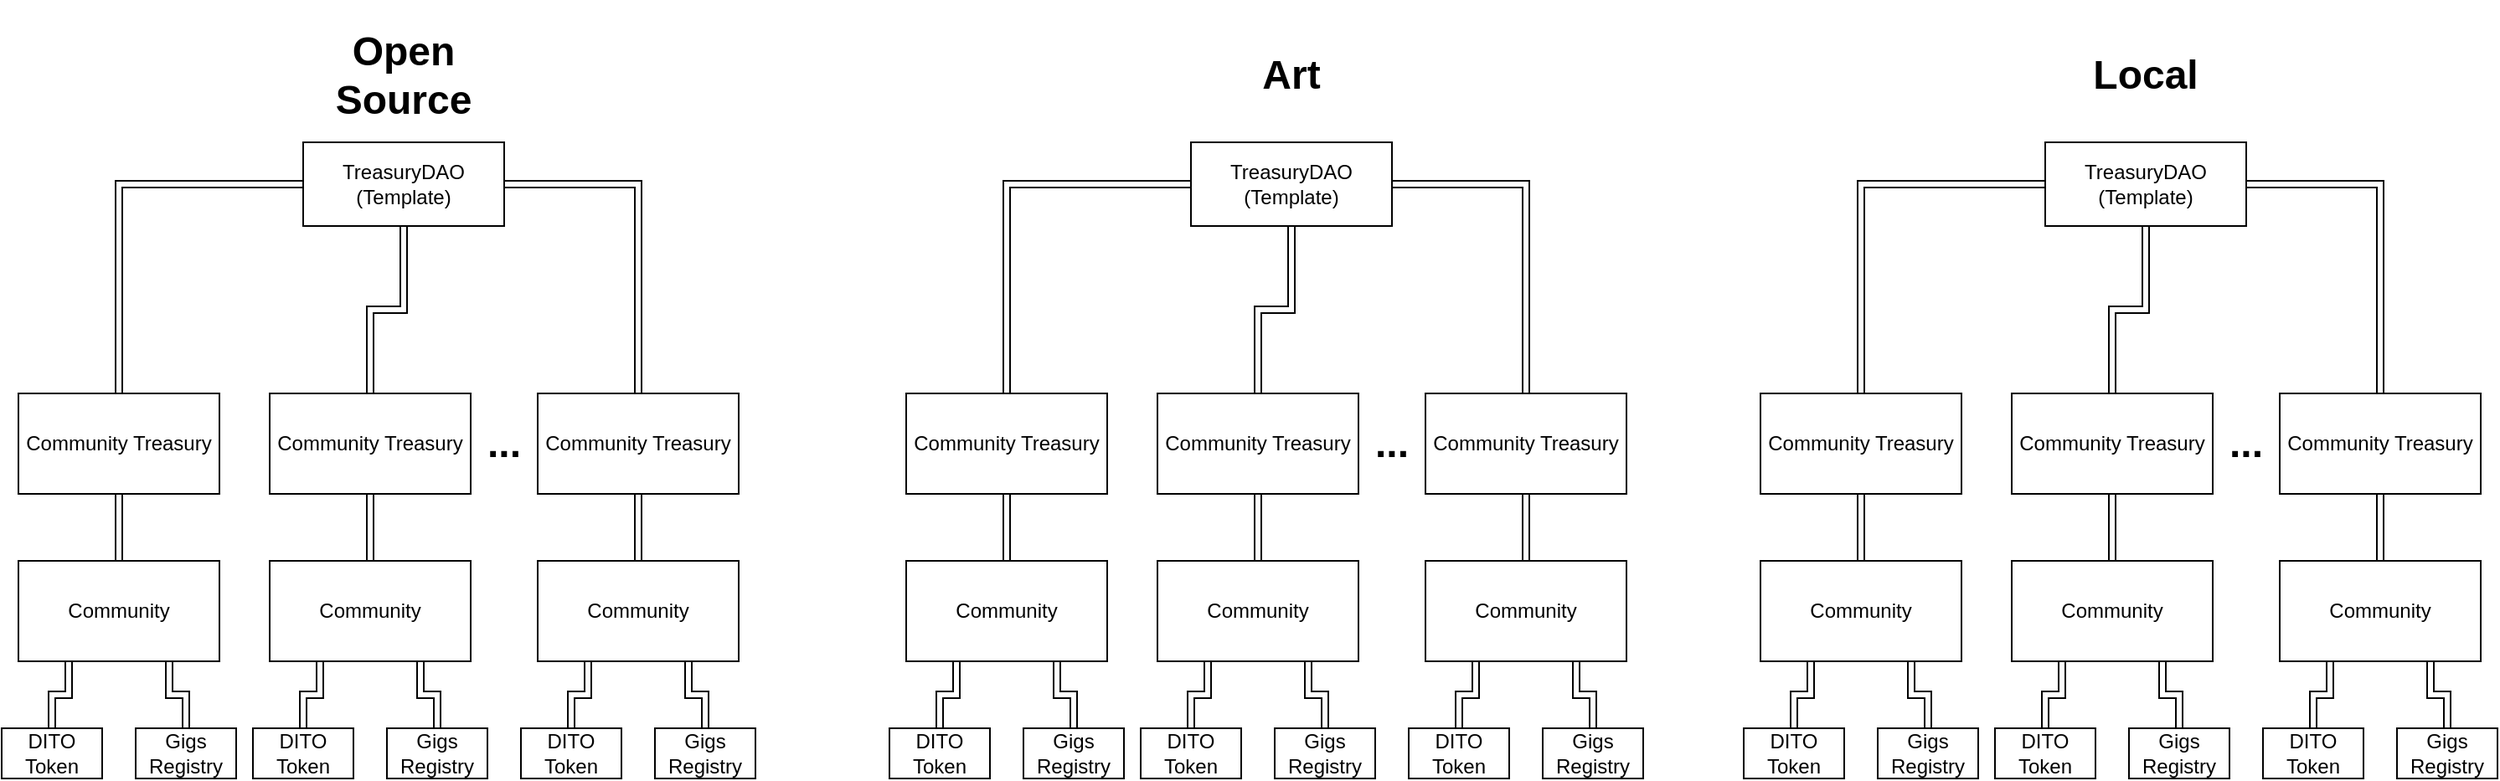 <mxfile version="13.10.0" type="embed">
    <diagram id="yjjw7zXpuJ7i6qgo_4XB" name="Page-1">
        <mxGraphModel dx="746" dy="566" grid="1" gridSize="10" guides="1" tooltips="1" connect="1" arrows="1" fold="1" page="1" pageScale="1" pageWidth="850" pageHeight="1100" math="0" shadow="0">
            <root>
                <mxCell id="0"/>
                <mxCell id="1" parent="0"/>
                <mxCell id="16" style="edgeStyle=orthogonalEdgeStyle;rounded=0;orthogonalLoop=1;jettySize=auto;html=1;shape=link;" edge="1" parent="1" source="2" target="3">
                    <mxGeometry relative="1" as="geometry"/>
                </mxCell>
                <mxCell id="17" style="edgeStyle=orthogonalEdgeStyle;rounded=0;orthogonalLoop=1;jettySize=auto;html=1;exitX=0.5;exitY=1;exitDx=0;exitDy=0;shape=link;" edge="1" parent="1" source="2" target="4">
                    <mxGeometry relative="1" as="geometry"/>
                </mxCell>
                <mxCell id="18" style="rounded=0;orthogonalLoop=1;jettySize=auto;html=1;exitX=1;exitY=0.5;exitDx=0;exitDy=0;edgeStyle=orthogonalEdgeStyle;shape=link;" edge="1" parent="1" source="2" target="5">
                    <mxGeometry relative="1" as="geometry"/>
                </mxCell>
                <mxCell id="2" value="TreasuryDAO&lt;br&gt;(Template)" style="rounded=0;whiteSpace=wrap;html=1;" vertex="1" parent="1">
                    <mxGeometry x="200" y="100" width="120" height="50" as="geometry"/>
                </mxCell>
                <mxCell id="24" style="edgeStyle=orthogonalEdgeStyle;shape=link;rounded=0;orthogonalLoop=1;jettySize=auto;html=1;exitX=0.5;exitY=1;exitDx=0;exitDy=0;" edge="1" parent="1" source="3" target="19">
                    <mxGeometry relative="1" as="geometry"/>
                </mxCell>
                <mxCell id="3" value="Community Treasury" style="rounded=0;whiteSpace=wrap;html=1;" vertex="1" parent="1">
                    <mxGeometry x="30" y="250" width="120" height="60" as="geometry"/>
                </mxCell>
                <mxCell id="23" style="edgeStyle=orthogonalEdgeStyle;shape=link;rounded=0;orthogonalLoop=1;jettySize=auto;html=1;exitX=0.5;exitY=1;exitDx=0;exitDy=0;entryX=0.5;entryY=0;entryDx=0;entryDy=0;" edge="1" parent="1" source="4" target="20">
                    <mxGeometry relative="1" as="geometry"/>
                </mxCell>
                <mxCell id="4" value="Community Treasury" style="rounded=0;whiteSpace=wrap;html=1;" vertex="1" parent="1">
                    <mxGeometry x="180" y="250" width="120" height="60" as="geometry"/>
                </mxCell>
                <mxCell id="22" style="edgeStyle=orthogonalEdgeStyle;shape=link;rounded=0;orthogonalLoop=1;jettySize=auto;html=1;exitX=0.5;exitY=1;exitDx=0;exitDy=0;entryX=0.5;entryY=0;entryDx=0;entryDy=0;" edge="1" parent="1" source="5" target="21">
                    <mxGeometry relative="1" as="geometry"/>
                </mxCell>
                <mxCell id="5" value="Community Treasury" style="rounded=0;whiteSpace=wrap;html=1;" vertex="1" parent="1">
                    <mxGeometry x="340" y="250" width="120" height="60" as="geometry"/>
                </mxCell>
                <mxCell id="14" value="&lt;h1&gt;...&lt;/h1&gt;" style="text;html=1;strokeColor=none;fillColor=none;align=center;verticalAlign=middle;whiteSpace=wrap;rounded=0;" vertex="1" parent="1">
                    <mxGeometry x="300" y="270" width="40" height="20" as="geometry"/>
                </mxCell>
                <mxCell id="27" style="edgeStyle=orthogonalEdgeStyle;shape=link;rounded=0;orthogonalLoop=1;jettySize=auto;html=1;exitX=0.25;exitY=1;exitDx=0;exitDy=0;entryX=0.5;entryY=0;entryDx=0;entryDy=0;" edge="1" parent="1" source="19" target="25">
                    <mxGeometry relative="1" as="geometry"/>
                </mxCell>
                <mxCell id="28" style="edgeStyle=orthogonalEdgeStyle;shape=link;rounded=0;orthogonalLoop=1;jettySize=auto;html=1;exitX=0.75;exitY=1;exitDx=0;exitDy=0;entryX=0.5;entryY=0;entryDx=0;entryDy=0;" edge="1" parent="1" source="19" target="26">
                    <mxGeometry relative="1" as="geometry"/>
                </mxCell>
                <mxCell id="19" value="Community" style="rounded=0;whiteSpace=wrap;html=1;" vertex="1" parent="1">
                    <mxGeometry x="30" y="350" width="120" height="60" as="geometry"/>
                </mxCell>
                <mxCell id="31" style="edgeStyle=orthogonalEdgeStyle;shape=link;rounded=0;orthogonalLoop=1;jettySize=auto;html=1;exitX=0.25;exitY=1;exitDx=0;exitDy=0;" edge="1" parent="1" source="20" target="29">
                    <mxGeometry relative="1" as="geometry"/>
                </mxCell>
                <mxCell id="32" style="edgeStyle=orthogonalEdgeStyle;shape=link;rounded=0;orthogonalLoop=1;jettySize=auto;html=1;exitX=0.75;exitY=1;exitDx=0;exitDy=0;entryX=0.5;entryY=0;entryDx=0;entryDy=0;" edge="1" parent="1" source="20" target="30">
                    <mxGeometry relative="1" as="geometry"/>
                </mxCell>
                <mxCell id="20" value="Community" style="rounded=0;whiteSpace=wrap;html=1;" vertex="1" parent="1">
                    <mxGeometry x="180" y="350" width="120" height="60" as="geometry"/>
                </mxCell>
                <mxCell id="35" style="edgeStyle=orthogonalEdgeStyle;shape=link;rounded=0;orthogonalLoop=1;jettySize=auto;html=1;exitX=0.25;exitY=1;exitDx=0;exitDy=0;" edge="1" parent="1" source="21" target="33">
                    <mxGeometry relative="1" as="geometry"/>
                </mxCell>
                <mxCell id="36" style="edgeStyle=orthogonalEdgeStyle;shape=link;rounded=0;orthogonalLoop=1;jettySize=auto;html=1;exitX=0.75;exitY=1;exitDx=0;exitDy=0;entryX=0.5;entryY=0;entryDx=0;entryDy=0;" edge="1" parent="1" source="21" target="34">
                    <mxGeometry relative="1" as="geometry"/>
                </mxCell>
                <mxCell id="21" value="Community" style="rounded=0;whiteSpace=wrap;html=1;" vertex="1" parent="1">
                    <mxGeometry x="340" y="350" width="120" height="60" as="geometry"/>
                </mxCell>
                <mxCell id="25" value="DITO Token" style="rounded=0;whiteSpace=wrap;html=1;" vertex="1" parent="1">
                    <mxGeometry x="20" y="450" width="60" height="30" as="geometry"/>
                </mxCell>
                <mxCell id="26" value="Gigs Registry" style="rounded=0;whiteSpace=wrap;html=1;" vertex="1" parent="1">
                    <mxGeometry x="100" y="450" width="60" height="30" as="geometry"/>
                </mxCell>
                <mxCell id="29" value="DITO Token" style="rounded=0;whiteSpace=wrap;html=1;" vertex="1" parent="1">
                    <mxGeometry x="170" y="450" width="60" height="30" as="geometry"/>
                </mxCell>
                <mxCell id="30" value="Gigs Registry" style="rounded=0;whiteSpace=wrap;html=1;" vertex="1" parent="1">
                    <mxGeometry x="250" y="450" width="60" height="30" as="geometry"/>
                </mxCell>
                <mxCell id="33" value="DITO Token" style="rounded=0;whiteSpace=wrap;html=1;" vertex="1" parent="1">
                    <mxGeometry x="330" y="450" width="60" height="30" as="geometry"/>
                </mxCell>
                <mxCell id="34" value="Gigs Registry" style="rounded=0;whiteSpace=wrap;html=1;" vertex="1" parent="1">
                    <mxGeometry x="410" y="450" width="60" height="30" as="geometry"/>
                </mxCell>
                <mxCell id="63" style="edgeStyle=orthogonalEdgeStyle;rounded=0;orthogonalLoop=1;jettySize=auto;html=1;shape=link;" edge="1" parent="1" source="66" target="68">
                    <mxGeometry relative="1" as="geometry"/>
                </mxCell>
                <mxCell id="64" style="edgeStyle=orthogonalEdgeStyle;rounded=0;orthogonalLoop=1;jettySize=auto;html=1;exitX=0.5;exitY=1;exitDx=0;exitDy=0;shape=link;" edge="1" parent="1" source="66" target="70">
                    <mxGeometry relative="1" as="geometry"/>
                </mxCell>
                <mxCell id="65" style="rounded=0;orthogonalLoop=1;jettySize=auto;html=1;exitX=1;exitY=0.5;exitDx=0;exitDy=0;edgeStyle=orthogonalEdgeStyle;shape=link;" edge="1" parent="1" source="66" target="72">
                    <mxGeometry relative="1" as="geometry"/>
                </mxCell>
                <mxCell id="66" value="TreasuryDAO&lt;br&gt;(Template)" style="rounded=0;whiteSpace=wrap;html=1;" vertex="1" parent="1">
                    <mxGeometry x="730" y="100" width="120" height="50" as="geometry"/>
                </mxCell>
                <mxCell id="67" style="edgeStyle=orthogonalEdgeStyle;shape=link;rounded=0;orthogonalLoop=1;jettySize=auto;html=1;exitX=0.5;exitY=1;exitDx=0;exitDy=0;" edge="1" parent="1" source="68" target="76">
                    <mxGeometry relative="1" as="geometry"/>
                </mxCell>
                <mxCell id="68" value="Community Treasury" style="rounded=0;whiteSpace=wrap;html=1;" vertex="1" parent="1">
                    <mxGeometry x="560" y="250" width="120" height="60" as="geometry"/>
                </mxCell>
                <mxCell id="69" style="edgeStyle=orthogonalEdgeStyle;shape=link;rounded=0;orthogonalLoop=1;jettySize=auto;html=1;exitX=0.5;exitY=1;exitDx=0;exitDy=0;entryX=0.5;entryY=0;entryDx=0;entryDy=0;" edge="1" parent="1" source="70" target="79">
                    <mxGeometry relative="1" as="geometry"/>
                </mxCell>
                <mxCell id="70" value="Community Treasury" style="rounded=0;whiteSpace=wrap;html=1;" vertex="1" parent="1">
                    <mxGeometry x="710" y="250" width="120" height="60" as="geometry"/>
                </mxCell>
                <mxCell id="71" style="edgeStyle=orthogonalEdgeStyle;shape=link;rounded=0;orthogonalLoop=1;jettySize=auto;html=1;exitX=0.5;exitY=1;exitDx=0;exitDy=0;entryX=0.5;entryY=0;entryDx=0;entryDy=0;" edge="1" parent="1" source="72" target="82">
                    <mxGeometry relative="1" as="geometry"/>
                </mxCell>
                <mxCell id="72" value="Community Treasury" style="rounded=0;whiteSpace=wrap;html=1;" vertex="1" parent="1">
                    <mxGeometry x="870" y="250" width="120" height="60" as="geometry"/>
                </mxCell>
                <mxCell id="73" value="&lt;h1&gt;...&lt;/h1&gt;" style="text;html=1;strokeColor=none;fillColor=none;align=center;verticalAlign=middle;whiteSpace=wrap;rounded=0;" vertex="1" parent="1">
                    <mxGeometry x="830" y="270" width="40" height="20" as="geometry"/>
                </mxCell>
                <mxCell id="74" style="edgeStyle=orthogonalEdgeStyle;shape=link;rounded=0;orthogonalLoop=1;jettySize=auto;html=1;exitX=0.25;exitY=1;exitDx=0;exitDy=0;entryX=0.5;entryY=0;entryDx=0;entryDy=0;" edge="1" parent="1" source="76" target="83">
                    <mxGeometry relative="1" as="geometry"/>
                </mxCell>
                <mxCell id="75" style="edgeStyle=orthogonalEdgeStyle;shape=link;rounded=0;orthogonalLoop=1;jettySize=auto;html=1;exitX=0.75;exitY=1;exitDx=0;exitDy=0;entryX=0.5;entryY=0;entryDx=0;entryDy=0;" edge="1" parent="1" source="76" target="84">
                    <mxGeometry relative="1" as="geometry"/>
                </mxCell>
                <mxCell id="76" value="Community" style="rounded=0;whiteSpace=wrap;html=1;" vertex="1" parent="1">
                    <mxGeometry x="560" y="350" width="120" height="60" as="geometry"/>
                </mxCell>
                <mxCell id="77" style="edgeStyle=orthogonalEdgeStyle;shape=link;rounded=0;orthogonalLoop=1;jettySize=auto;html=1;exitX=0.25;exitY=1;exitDx=0;exitDy=0;" edge="1" parent="1" source="79" target="85">
                    <mxGeometry relative="1" as="geometry"/>
                </mxCell>
                <mxCell id="78" style="edgeStyle=orthogonalEdgeStyle;shape=link;rounded=0;orthogonalLoop=1;jettySize=auto;html=1;exitX=0.75;exitY=1;exitDx=0;exitDy=0;entryX=0.5;entryY=0;entryDx=0;entryDy=0;" edge="1" parent="1" source="79" target="86">
                    <mxGeometry relative="1" as="geometry"/>
                </mxCell>
                <mxCell id="79" value="Community" style="rounded=0;whiteSpace=wrap;html=1;" vertex="1" parent="1">
                    <mxGeometry x="710" y="350" width="120" height="60" as="geometry"/>
                </mxCell>
                <mxCell id="80" style="edgeStyle=orthogonalEdgeStyle;shape=link;rounded=0;orthogonalLoop=1;jettySize=auto;html=1;exitX=0.25;exitY=1;exitDx=0;exitDy=0;" edge="1" parent="1" source="82" target="87">
                    <mxGeometry relative="1" as="geometry"/>
                </mxCell>
                <mxCell id="81" style="edgeStyle=orthogonalEdgeStyle;shape=link;rounded=0;orthogonalLoop=1;jettySize=auto;html=1;exitX=0.75;exitY=1;exitDx=0;exitDy=0;entryX=0.5;entryY=0;entryDx=0;entryDy=0;" edge="1" parent="1" source="82" target="88">
                    <mxGeometry relative="1" as="geometry"/>
                </mxCell>
                <mxCell id="82" value="Community" style="rounded=0;whiteSpace=wrap;html=1;" vertex="1" parent="1">
                    <mxGeometry x="870" y="350" width="120" height="60" as="geometry"/>
                </mxCell>
                <mxCell id="83" value="DITO Token" style="rounded=0;whiteSpace=wrap;html=1;" vertex="1" parent="1">
                    <mxGeometry x="550" y="450" width="60" height="30" as="geometry"/>
                </mxCell>
                <mxCell id="84" value="Gigs Registry" style="rounded=0;whiteSpace=wrap;html=1;" vertex="1" parent="1">
                    <mxGeometry x="630" y="450" width="60" height="30" as="geometry"/>
                </mxCell>
                <mxCell id="85" value="DITO Token" style="rounded=0;whiteSpace=wrap;html=1;" vertex="1" parent="1">
                    <mxGeometry x="700" y="450" width="60" height="30" as="geometry"/>
                </mxCell>
                <mxCell id="86" value="Gigs Registry" style="rounded=0;whiteSpace=wrap;html=1;" vertex="1" parent="1">
                    <mxGeometry x="780" y="450" width="60" height="30" as="geometry"/>
                </mxCell>
                <mxCell id="87" value="DITO Token" style="rounded=0;whiteSpace=wrap;html=1;" vertex="1" parent="1">
                    <mxGeometry x="860" y="450" width="60" height="30" as="geometry"/>
                </mxCell>
                <mxCell id="88" value="Gigs Registry" style="rounded=0;whiteSpace=wrap;html=1;" vertex="1" parent="1">
                    <mxGeometry x="940" y="450" width="60" height="30" as="geometry"/>
                </mxCell>
                <mxCell id="89" style="edgeStyle=orthogonalEdgeStyle;rounded=0;orthogonalLoop=1;jettySize=auto;html=1;shape=link;" edge="1" parent="1" source="92" target="94">
                    <mxGeometry relative="1" as="geometry"/>
                </mxCell>
                <mxCell id="90" style="edgeStyle=orthogonalEdgeStyle;rounded=0;orthogonalLoop=1;jettySize=auto;html=1;exitX=0.5;exitY=1;exitDx=0;exitDy=0;shape=link;" edge="1" parent="1" source="92" target="96">
                    <mxGeometry relative="1" as="geometry"/>
                </mxCell>
                <mxCell id="91" style="rounded=0;orthogonalLoop=1;jettySize=auto;html=1;exitX=1;exitY=0.5;exitDx=0;exitDy=0;edgeStyle=orthogonalEdgeStyle;shape=link;" edge="1" parent="1" source="92" target="98">
                    <mxGeometry relative="1" as="geometry"/>
                </mxCell>
                <mxCell id="92" value="TreasuryDAO&lt;br&gt;(Template)" style="rounded=0;whiteSpace=wrap;html=1;" vertex="1" parent="1">
                    <mxGeometry x="1240" y="100" width="120" height="50" as="geometry"/>
                </mxCell>
                <mxCell id="93" style="edgeStyle=orthogonalEdgeStyle;shape=link;rounded=0;orthogonalLoop=1;jettySize=auto;html=1;exitX=0.5;exitY=1;exitDx=0;exitDy=0;" edge="1" parent="1" source="94" target="102">
                    <mxGeometry relative="1" as="geometry"/>
                </mxCell>
                <mxCell id="94" value="Community Treasury" style="rounded=0;whiteSpace=wrap;html=1;" vertex="1" parent="1">
                    <mxGeometry x="1070" y="250" width="120" height="60" as="geometry"/>
                </mxCell>
                <mxCell id="95" style="edgeStyle=orthogonalEdgeStyle;shape=link;rounded=0;orthogonalLoop=1;jettySize=auto;html=1;exitX=0.5;exitY=1;exitDx=0;exitDy=0;entryX=0.5;entryY=0;entryDx=0;entryDy=0;" edge="1" parent="1" source="96" target="105">
                    <mxGeometry relative="1" as="geometry"/>
                </mxCell>
                <mxCell id="96" value="Community Treasury" style="rounded=0;whiteSpace=wrap;html=1;" vertex="1" parent="1">
                    <mxGeometry x="1220" y="250" width="120" height="60" as="geometry"/>
                </mxCell>
                <mxCell id="97" style="edgeStyle=orthogonalEdgeStyle;shape=link;rounded=0;orthogonalLoop=1;jettySize=auto;html=1;exitX=0.5;exitY=1;exitDx=0;exitDy=0;entryX=0.5;entryY=0;entryDx=0;entryDy=0;" edge="1" parent="1" source="98" target="108">
                    <mxGeometry relative="1" as="geometry"/>
                </mxCell>
                <mxCell id="98" value="Community Treasury" style="rounded=0;whiteSpace=wrap;html=1;" vertex="1" parent="1">
                    <mxGeometry x="1380" y="250" width="120" height="60" as="geometry"/>
                </mxCell>
                <mxCell id="99" value="&lt;h1&gt;...&lt;/h1&gt;" style="text;html=1;strokeColor=none;fillColor=none;align=center;verticalAlign=middle;whiteSpace=wrap;rounded=0;" vertex="1" parent="1">
                    <mxGeometry x="1340" y="270" width="40" height="20" as="geometry"/>
                </mxCell>
                <mxCell id="100" style="edgeStyle=orthogonalEdgeStyle;shape=link;rounded=0;orthogonalLoop=1;jettySize=auto;html=1;exitX=0.25;exitY=1;exitDx=0;exitDy=0;entryX=0.5;entryY=0;entryDx=0;entryDy=0;" edge="1" parent="1" source="102" target="109">
                    <mxGeometry relative="1" as="geometry"/>
                </mxCell>
                <mxCell id="101" style="edgeStyle=orthogonalEdgeStyle;shape=link;rounded=0;orthogonalLoop=1;jettySize=auto;html=1;exitX=0.75;exitY=1;exitDx=0;exitDy=0;entryX=0.5;entryY=0;entryDx=0;entryDy=0;" edge="1" parent="1" source="102" target="110">
                    <mxGeometry relative="1" as="geometry"/>
                </mxCell>
                <mxCell id="102" value="Community" style="rounded=0;whiteSpace=wrap;html=1;" vertex="1" parent="1">
                    <mxGeometry x="1070" y="350" width="120" height="60" as="geometry"/>
                </mxCell>
                <mxCell id="103" style="edgeStyle=orthogonalEdgeStyle;shape=link;rounded=0;orthogonalLoop=1;jettySize=auto;html=1;exitX=0.25;exitY=1;exitDx=0;exitDy=0;" edge="1" parent="1" source="105" target="111">
                    <mxGeometry relative="1" as="geometry"/>
                </mxCell>
                <mxCell id="104" style="edgeStyle=orthogonalEdgeStyle;shape=link;rounded=0;orthogonalLoop=1;jettySize=auto;html=1;exitX=0.75;exitY=1;exitDx=0;exitDy=0;entryX=0.5;entryY=0;entryDx=0;entryDy=0;" edge="1" parent="1" source="105" target="112">
                    <mxGeometry relative="1" as="geometry"/>
                </mxCell>
                <mxCell id="105" value="Community" style="rounded=0;whiteSpace=wrap;html=1;" vertex="1" parent="1">
                    <mxGeometry x="1220" y="350" width="120" height="60" as="geometry"/>
                </mxCell>
                <mxCell id="106" style="edgeStyle=orthogonalEdgeStyle;shape=link;rounded=0;orthogonalLoop=1;jettySize=auto;html=1;exitX=0.25;exitY=1;exitDx=0;exitDy=0;" edge="1" parent="1" source="108" target="113">
                    <mxGeometry relative="1" as="geometry"/>
                </mxCell>
                <mxCell id="107" style="edgeStyle=orthogonalEdgeStyle;shape=link;rounded=0;orthogonalLoop=1;jettySize=auto;html=1;exitX=0.75;exitY=1;exitDx=0;exitDy=0;entryX=0.5;entryY=0;entryDx=0;entryDy=0;" edge="1" parent="1" source="108" target="114">
                    <mxGeometry relative="1" as="geometry"/>
                </mxCell>
                <mxCell id="108" value="Community" style="rounded=0;whiteSpace=wrap;html=1;" vertex="1" parent="1">
                    <mxGeometry x="1380" y="350" width="120" height="60" as="geometry"/>
                </mxCell>
                <mxCell id="109" value="DITO Token" style="rounded=0;whiteSpace=wrap;html=1;" vertex="1" parent="1">
                    <mxGeometry x="1060" y="450" width="60" height="30" as="geometry"/>
                </mxCell>
                <mxCell id="110" value="Gigs Registry" style="rounded=0;whiteSpace=wrap;html=1;" vertex="1" parent="1">
                    <mxGeometry x="1140" y="450" width="60" height="30" as="geometry"/>
                </mxCell>
                <mxCell id="111" value="DITO Token" style="rounded=0;whiteSpace=wrap;html=1;" vertex="1" parent="1">
                    <mxGeometry x="1210" y="450" width="60" height="30" as="geometry"/>
                </mxCell>
                <mxCell id="112" value="Gigs Registry" style="rounded=0;whiteSpace=wrap;html=1;" vertex="1" parent="1">
                    <mxGeometry x="1290" y="450" width="60" height="30" as="geometry"/>
                </mxCell>
                <mxCell id="113" value="DITO Token" style="rounded=0;whiteSpace=wrap;html=1;" vertex="1" parent="1">
                    <mxGeometry x="1370" y="450" width="60" height="30" as="geometry"/>
                </mxCell>
                <mxCell id="114" value="Gigs Registry" style="rounded=0;whiteSpace=wrap;html=1;" vertex="1" parent="1">
                    <mxGeometry x="1450" y="450" width="60" height="30" as="geometry"/>
                </mxCell>
                <mxCell id="115" value="&lt;h1&gt;Open Source&lt;/h1&gt;" style="text;html=1;strokeColor=none;fillColor=none;align=center;verticalAlign=middle;whiteSpace=wrap;rounded=0;" vertex="1" parent="1">
                    <mxGeometry x="240" y="50" width="40" height="20" as="geometry"/>
                </mxCell>
                <mxCell id="117" value="&lt;h1&gt;Art&lt;/h1&gt;" style="text;html=1;strokeColor=none;fillColor=none;align=center;verticalAlign=middle;whiteSpace=wrap;rounded=0;" vertex="1" parent="1">
                    <mxGeometry x="770" y="50" width="40" height="20" as="geometry"/>
                </mxCell>
                <mxCell id="118" value="&lt;h1&gt;Local&lt;/h1&gt;" style="text;html=1;strokeColor=none;fillColor=none;align=center;verticalAlign=middle;whiteSpace=wrap;rounded=0;" vertex="1" parent="1">
                    <mxGeometry x="1280" y="50" width="40" height="20" as="geometry"/>
                </mxCell>
            </root>
        </mxGraphModel>
    </diagram>
</mxfile>